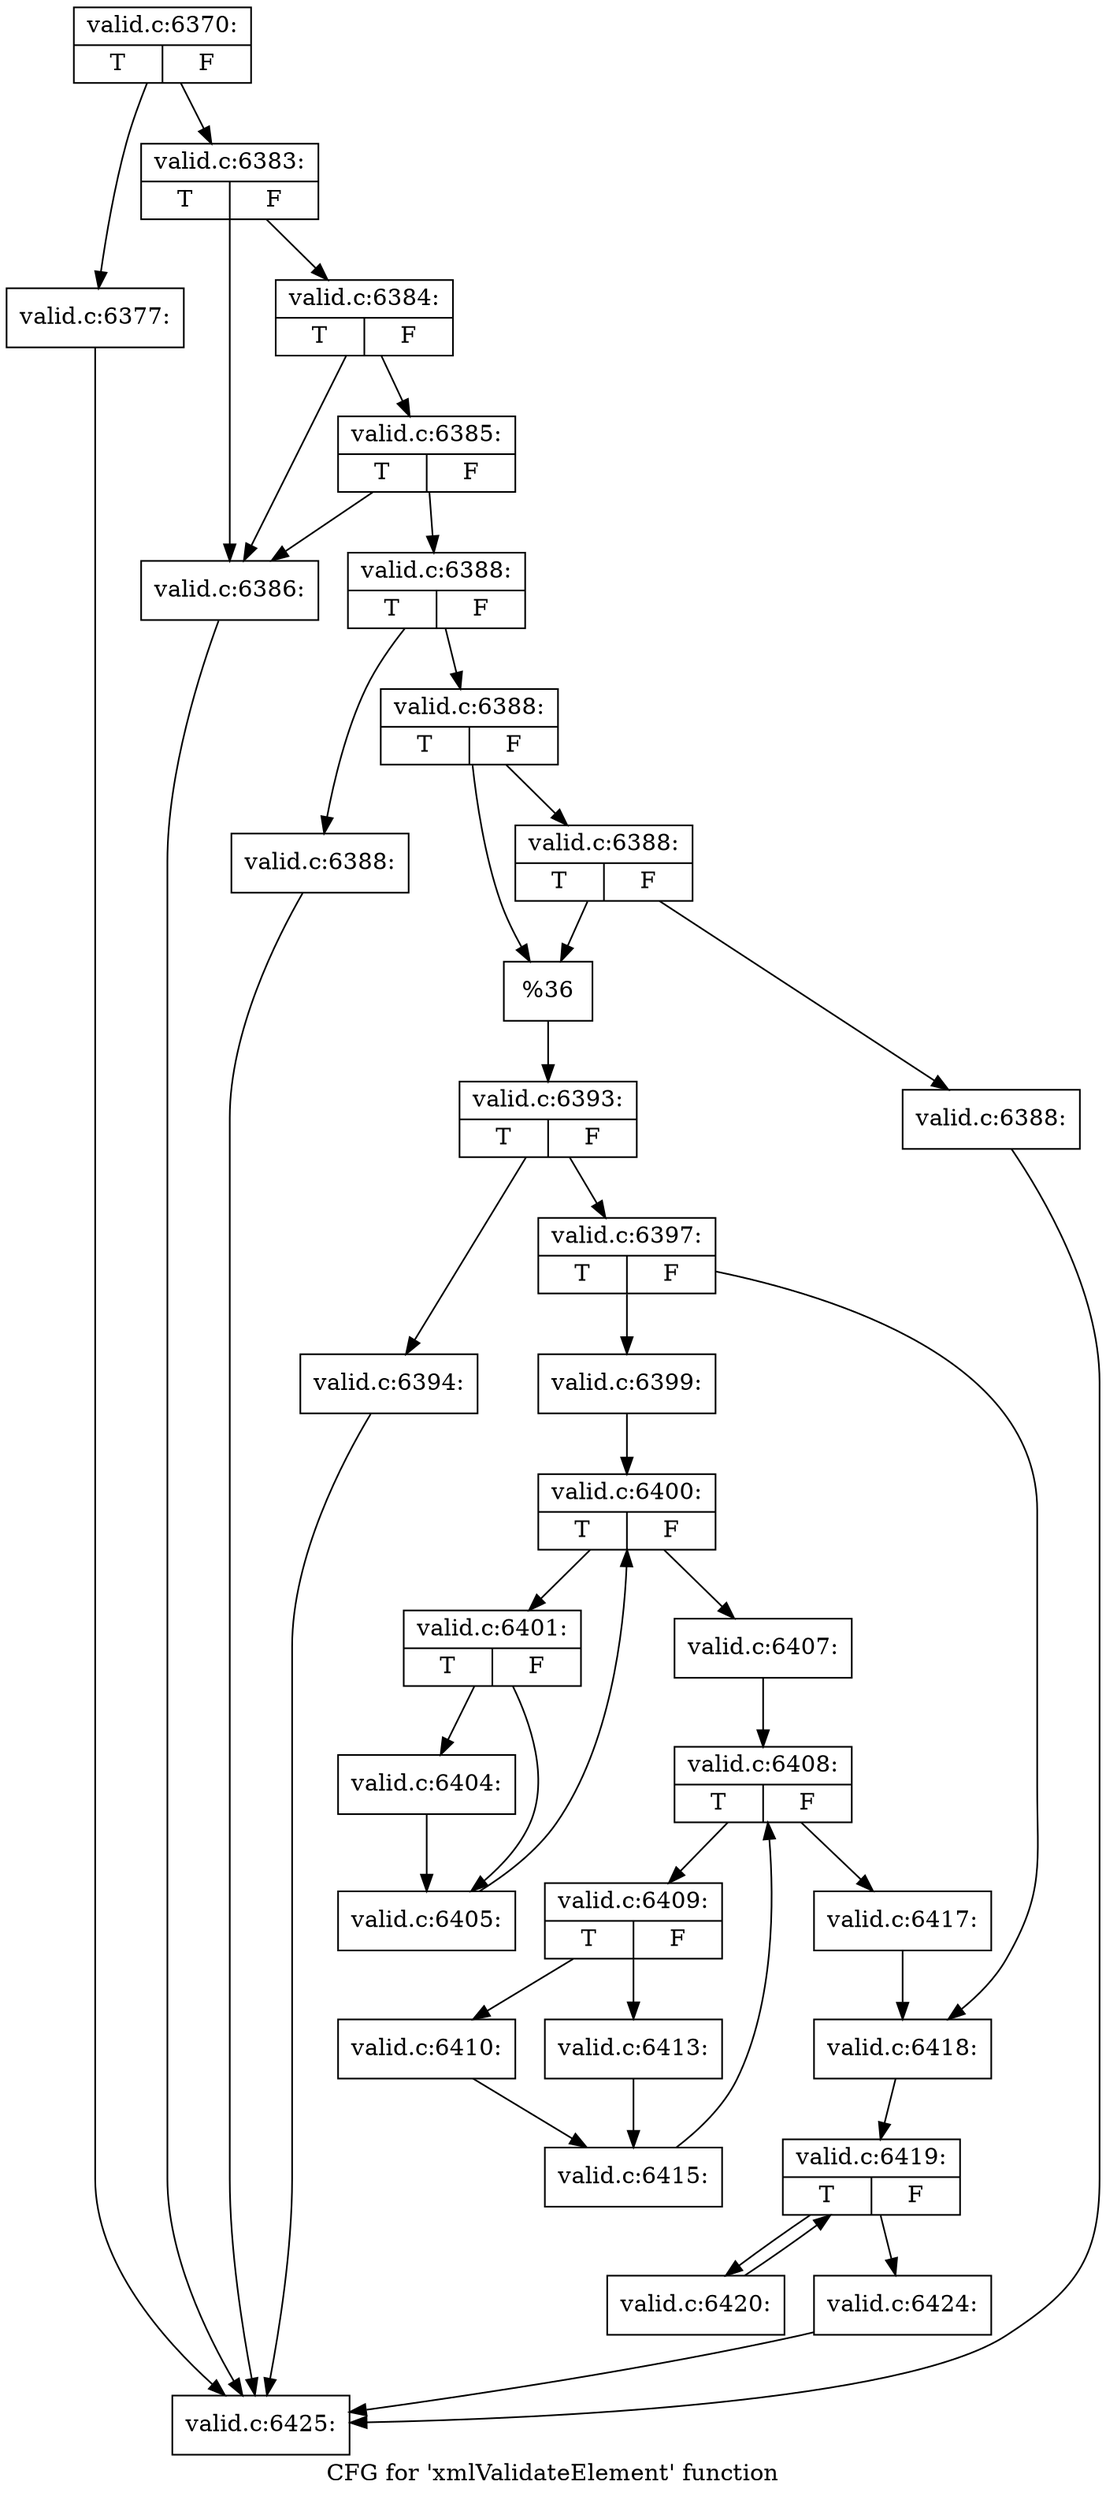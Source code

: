 digraph "CFG for 'xmlValidateElement' function" {
	label="CFG for 'xmlValidateElement' function";

	Node0x51c11f0 [shape=record,label="{valid.c:6370:|{<s0>T|<s1>F}}"];
	Node0x51c11f0 -> Node0x51c4770;
	Node0x51c11f0 -> Node0x51c47c0;
	Node0x51c4770 [shape=record,label="{valid.c:6377:}"];
	Node0x51c4770 -> Node0x51b9b90;
	Node0x51c47c0 [shape=record,label="{valid.c:6383:|{<s0>T|<s1>F}}"];
	Node0x51c47c0 -> Node0x51c4c50;
	Node0x51c47c0 -> Node0x51c4d70;
	Node0x51c4d70 [shape=record,label="{valid.c:6384:|{<s0>T|<s1>F}}"];
	Node0x51c4d70 -> Node0x51c4c50;
	Node0x51c4d70 -> Node0x51c4cf0;
	Node0x51c4cf0 [shape=record,label="{valid.c:6385:|{<s0>T|<s1>F}}"];
	Node0x51c4cf0 -> Node0x51c4c50;
	Node0x51c4cf0 -> Node0x51c4ca0;
	Node0x51c4c50 [shape=record,label="{valid.c:6386:}"];
	Node0x51c4c50 -> Node0x51b9b90;
	Node0x51c4ca0 [shape=record,label="{valid.c:6388:|{<s0>T|<s1>F}}"];
	Node0x51c4ca0 -> Node0x51c5a00;
	Node0x51c4ca0 -> Node0x51c5aa0;
	Node0x51c5a00 [shape=record,label="{valid.c:6388:}"];
	Node0x51c5a00 -> Node0x51b9b90;
	Node0x51c5aa0 [shape=record,label="{valid.c:6388:|{<s0>T|<s1>F}}"];
	Node0x51c5aa0 -> Node0x51c5e80;
	Node0x51c5aa0 -> Node0x51c5e30;
	Node0x51c5e80 [shape=record,label="{valid.c:6388:|{<s0>T|<s1>F}}"];
	Node0x51c5e80 -> Node0x51c5de0;
	Node0x51c5e80 -> Node0x51c5e30;
	Node0x51c5de0 [shape=record,label="{valid.c:6388:}"];
	Node0x51c5de0 -> Node0x51b9b90;
	Node0x51c5e30 [shape=record,label="{%36}"];
	Node0x51c5e30 -> Node0x51c5a50;
	Node0x51c5a50 [shape=record,label="{valid.c:6393:|{<s0>T|<s1>F}}"];
	Node0x51c5a50 -> Node0x51c6590;
	Node0x51c5a50 -> Node0x51c65e0;
	Node0x51c6590 [shape=record,label="{valid.c:6394:}"];
	Node0x51c6590 -> Node0x51b9b90;
	Node0x51c65e0 [shape=record,label="{valid.c:6397:|{<s0>T|<s1>F}}"];
	Node0x51c65e0 -> Node0x51c70d0;
	Node0x51c65e0 -> Node0x51c7120;
	Node0x51c70d0 [shape=record,label="{valid.c:6399:}"];
	Node0x51c70d0 -> Node0x51c77e0;
	Node0x51c77e0 [shape=record,label="{valid.c:6400:|{<s0>T|<s1>F}}"];
	Node0x51c77e0 -> Node0x51c7bd0;
	Node0x51c77e0 -> Node0x51c7a00;
	Node0x51c7bd0 [shape=record,label="{valid.c:6401:|{<s0>T|<s1>F}}"];
	Node0x51c7bd0 -> Node0x51c86b0;
	Node0x51c7bd0 -> Node0x51c8700;
	Node0x51c86b0 [shape=record,label="{valid.c:6404:}"];
	Node0x51c86b0 -> Node0x51c8700;
	Node0x51c8700 [shape=record,label="{valid.c:6405:}"];
	Node0x51c8700 -> Node0x51c77e0;
	Node0x51c7a00 [shape=record,label="{valid.c:6407:}"];
	Node0x51c7a00 -> Node0x51c91c0;
	Node0x51c91c0 [shape=record,label="{valid.c:6408:|{<s0>T|<s1>F}}"];
	Node0x51c91c0 -> Node0x51c95b0;
	Node0x51c91c0 -> Node0x51c93e0;
	Node0x51c95b0 [shape=record,label="{valid.c:6409:|{<s0>T|<s1>F}}"];
	Node0x51c95b0 -> Node0x51c9770;
	Node0x51c95b0 -> Node0x51c9810;
	Node0x51c9770 [shape=record,label="{valid.c:6410:}"];
	Node0x51c9770 -> Node0x51c97c0;
	Node0x51c9810 [shape=record,label="{valid.c:6413:}"];
	Node0x51c9810 -> Node0x51c97c0;
	Node0x51c97c0 [shape=record,label="{valid.c:6415:}"];
	Node0x51c97c0 -> Node0x51c91c0;
	Node0x51c93e0 [shape=record,label="{valid.c:6417:}"];
	Node0x51c93e0 -> Node0x51c7120;
	Node0x51c7120 [shape=record,label="{valid.c:6418:}"];
	Node0x51c7120 -> Node0x51cb390;
	Node0x51cb390 [shape=record,label="{valid.c:6419:|{<s0>T|<s1>F}}"];
	Node0x51cb390 -> Node0x51cb780;
	Node0x51cb390 -> Node0x51cb5b0;
	Node0x51cb780 [shape=record,label="{valid.c:6420:}"];
	Node0x51cb780 -> Node0x51cb390;
	Node0x51cb5b0 [shape=record,label="{valid.c:6424:}"];
	Node0x51cb5b0 -> Node0x51b9b90;
	Node0x51b9b90 [shape=record,label="{valid.c:6425:}"];
}
